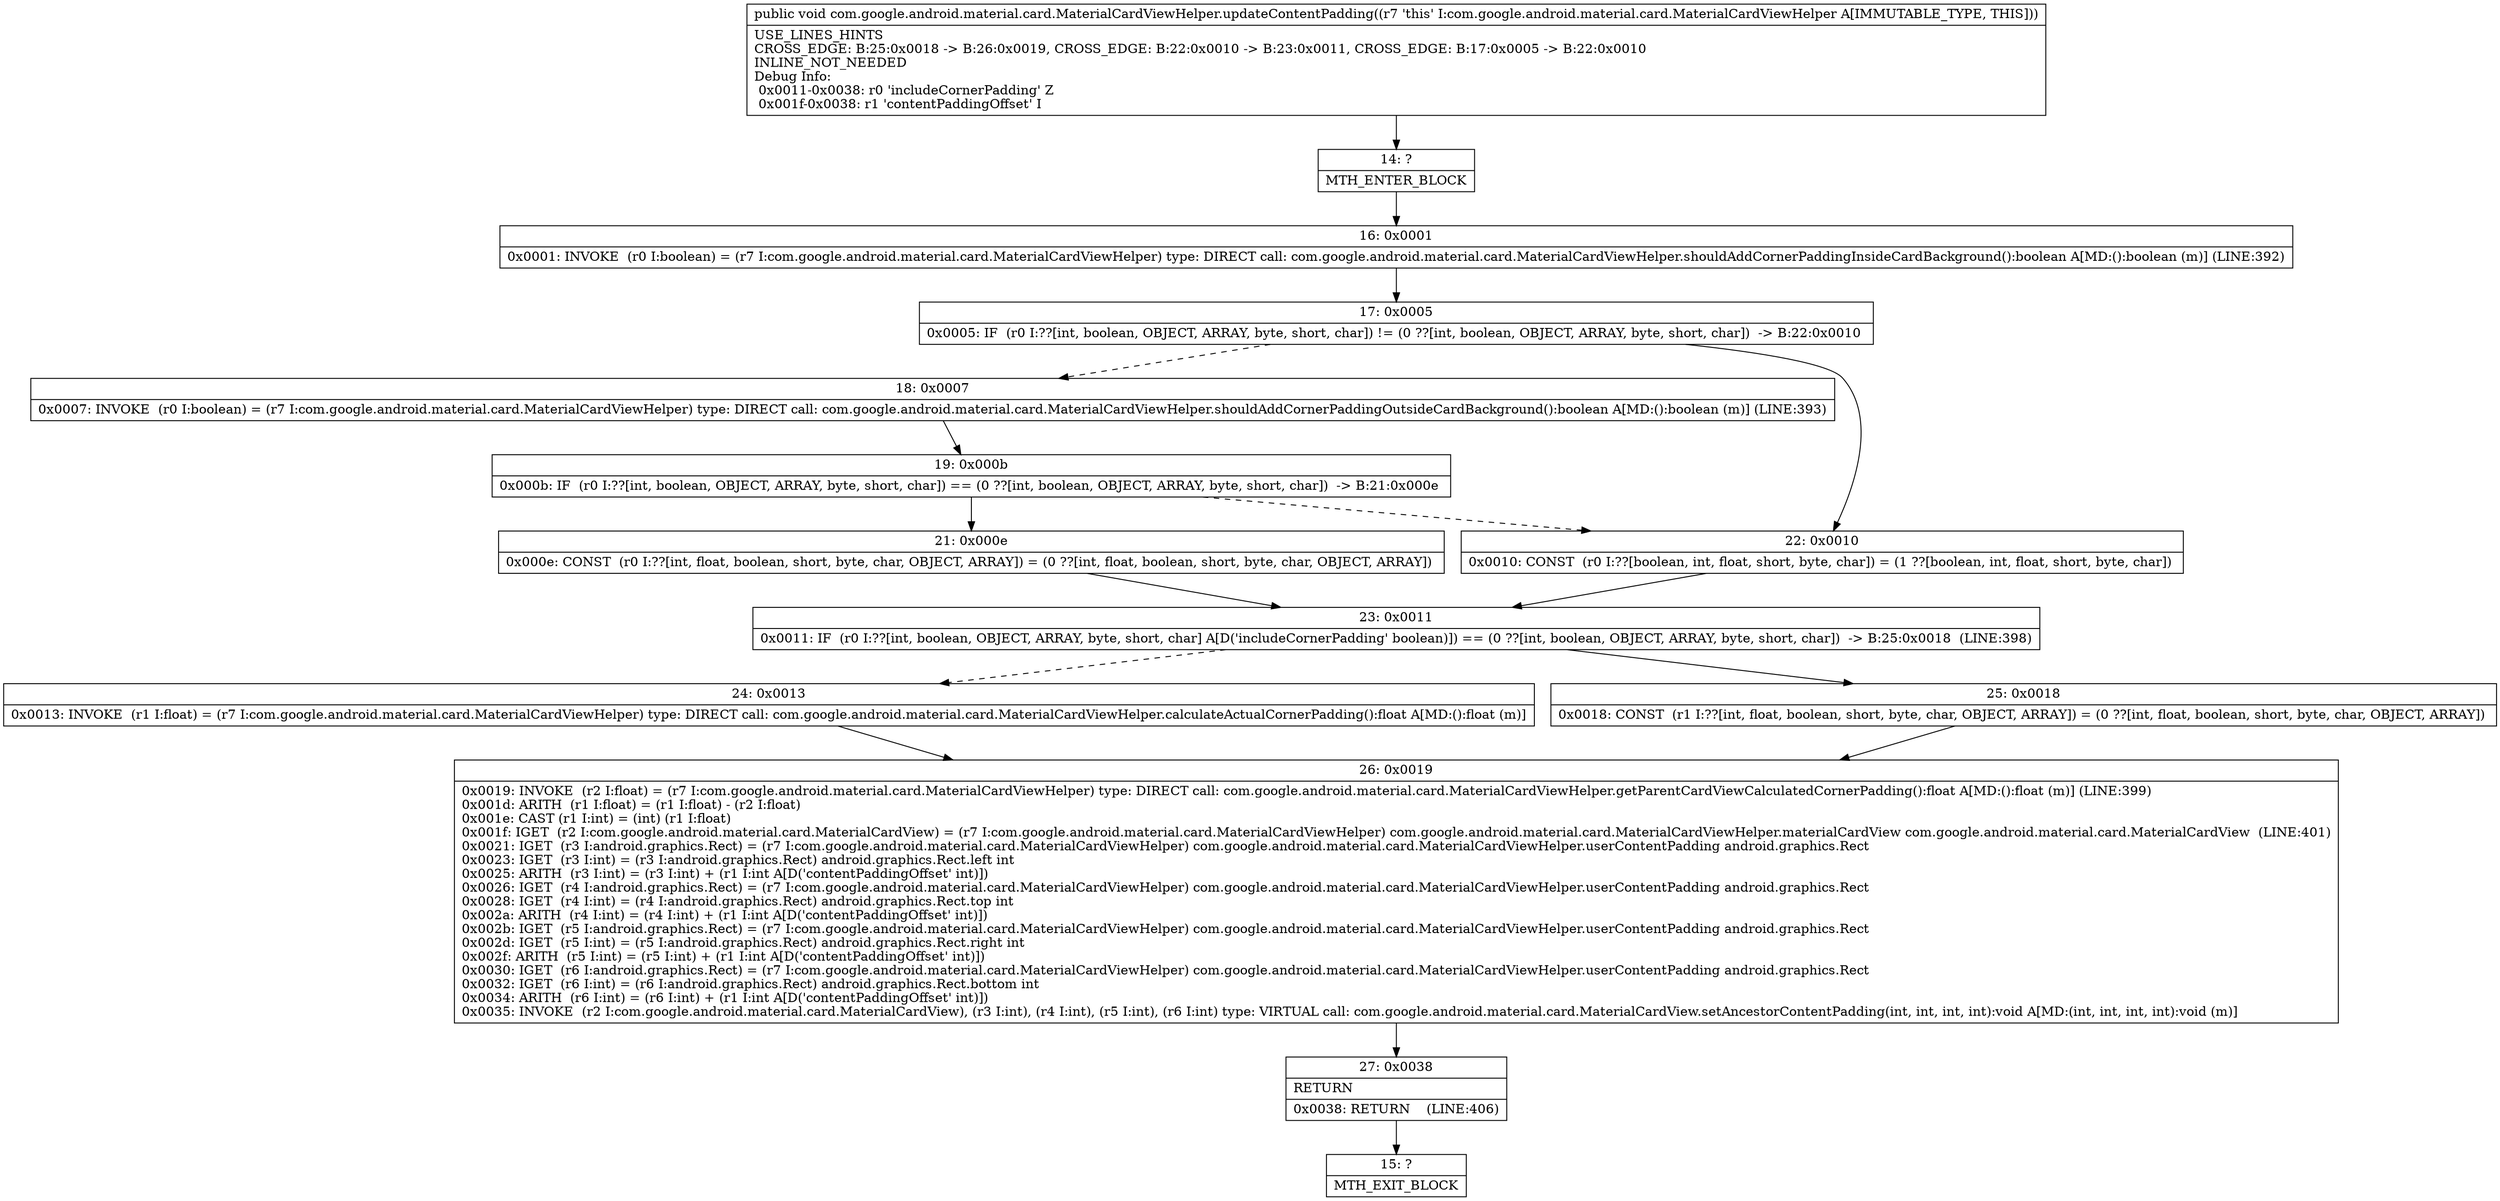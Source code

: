 digraph "CFG forcom.google.android.material.card.MaterialCardViewHelper.updateContentPadding()V" {
Node_14 [shape=record,label="{14\:\ ?|MTH_ENTER_BLOCK\l}"];
Node_16 [shape=record,label="{16\:\ 0x0001|0x0001: INVOKE  (r0 I:boolean) = (r7 I:com.google.android.material.card.MaterialCardViewHelper) type: DIRECT call: com.google.android.material.card.MaterialCardViewHelper.shouldAddCornerPaddingInsideCardBackground():boolean A[MD:():boolean (m)] (LINE:392)\l}"];
Node_17 [shape=record,label="{17\:\ 0x0005|0x0005: IF  (r0 I:??[int, boolean, OBJECT, ARRAY, byte, short, char]) != (0 ??[int, boolean, OBJECT, ARRAY, byte, short, char])  \-\> B:22:0x0010 \l}"];
Node_18 [shape=record,label="{18\:\ 0x0007|0x0007: INVOKE  (r0 I:boolean) = (r7 I:com.google.android.material.card.MaterialCardViewHelper) type: DIRECT call: com.google.android.material.card.MaterialCardViewHelper.shouldAddCornerPaddingOutsideCardBackground():boolean A[MD:():boolean (m)] (LINE:393)\l}"];
Node_19 [shape=record,label="{19\:\ 0x000b|0x000b: IF  (r0 I:??[int, boolean, OBJECT, ARRAY, byte, short, char]) == (0 ??[int, boolean, OBJECT, ARRAY, byte, short, char])  \-\> B:21:0x000e \l}"];
Node_21 [shape=record,label="{21\:\ 0x000e|0x000e: CONST  (r0 I:??[int, float, boolean, short, byte, char, OBJECT, ARRAY]) = (0 ??[int, float, boolean, short, byte, char, OBJECT, ARRAY]) \l}"];
Node_23 [shape=record,label="{23\:\ 0x0011|0x0011: IF  (r0 I:??[int, boolean, OBJECT, ARRAY, byte, short, char] A[D('includeCornerPadding' boolean)]) == (0 ??[int, boolean, OBJECT, ARRAY, byte, short, char])  \-\> B:25:0x0018  (LINE:398)\l}"];
Node_24 [shape=record,label="{24\:\ 0x0013|0x0013: INVOKE  (r1 I:float) = (r7 I:com.google.android.material.card.MaterialCardViewHelper) type: DIRECT call: com.google.android.material.card.MaterialCardViewHelper.calculateActualCornerPadding():float A[MD:():float (m)]\l}"];
Node_26 [shape=record,label="{26\:\ 0x0019|0x0019: INVOKE  (r2 I:float) = (r7 I:com.google.android.material.card.MaterialCardViewHelper) type: DIRECT call: com.google.android.material.card.MaterialCardViewHelper.getParentCardViewCalculatedCornerPadding():float A[MD:():float (m)] (LINE:399)\l0x001d: ARITH  (r1 I:float) = (r1 I:float) \- (r2 I:float) \l0x001e: CAST (r1 I:int) = (int) (r1 I:float) \l0x001f: IGET  (r2 I:com.google.android.material.card.MaterialCardView) = (r7 I:com.google.android.material.card.MaterialCardViewHelper) com.google.android.material.card.MaterialCardViewHelper.materialCardView com.google.android.material.card.MaterialCardView  (LINE:401)\l0x0021: IGET  (r3 I:android.graphics.Rect) = (r7 I:com.google.android.material.card.MaterialCardViewHelper) com.google.android.material.card.MaterialCardViewHelper.userContentPadding android.graphics.Rect \l0x0023: IGET  (r3 I:int) = (r3 I:android.graphics.Rect) android.graphics.Rect.left int \l0x0025: ARITH  (r3 I:int) = (r3 I:int) + (r1 I:int A[D('contentPaddingOffset' int)]) \l0x0026: IGET  (r4 I:android.graphics.Rect) = (r7 I:com.google.android.material.card.MaterialCardViewHelper) com.google.android.material.card.MaterialCardViewHelper.userContentPadding android.graphics.Rect \l0x0028: IGET  (r4 I:int) = (r4 I:android.graphics.Rect) android.graphics.Rect.top int \l0x002a: ARITH  (r4 I:int) = (r4 I:int) + (r1 I:int A[D('contentPaddingOffset' int)]) \l0x002b: IGET  (r5 I:android.graphics.Rect) = (r7 I:com.google.android.material.card.MaterialCardViewHelper) com.google.android.material.card.MaterialCardViewHelper.userContentPadding android.graphics.Rect \l0x002d: IGET  (r5 I:int) = (r5 I:android.graphics.Rect) android.graphics.Rect.right int \l0x002f: ARITH  (r5 I:int) = (r5 I:int) + (r1 I:int A[D('contentPaddingOffset' int)]) \l0x0030: IGET  (r6 I:android.graphics.Rect) = (r7 I:com.google.android.material.card.MaterialCardViewHelper) com.google.android.material.card.MaterialCardViewHelper.userContentPadding android.graphics.Rect \l0x0032: IGET  (r6 I:int) = (r6 I:android.graphics.Rect) android.graphics.Rect.bottom int \l0x0034: ARITH  (r6 I:int) = (r6 I:int) + (r1 I:int A[D('contentPaddingOffset' int)]) \l0x0035: INVOKE  (r2 I:com.google.android.material.card.MaterialCardView), (r3 I:int), (r4 I:int), (r5 I:int), (r6 I:int) type: VIRTUAL call: com.google.android.material.card.MaterialCardView.setAncestorContentPadding(int, int, int, int):void A[MD:(int, int, int, int):void (m)]\l}"];
Node_27 [shape=record,label="{27\:\ 0x0038|RETURN\l|0x0038: RETURN    (LINE:406)\l}"];
Node_15 [shape=record,label="{15\:\ ?|MTH_EXIT_BLOCK\l}"];
Node_25 [shape=record,label="{25\:\ 0x0018|0x0018: CONST  (r1 I:??[int, float, boolean, short, byte, char, OBJECT, ARRAY]) = (0 ??[int, float, boolean, short, byte, char, OBJECT, ARRAY]) \l}"];
Node_22 [shape=record,label="{22\:\ 0x0010|0x0010: CONST  (r0 I:??[boolean, int, float, short, byte, char]) = (1 ??[boolean, int, float, short, byte, char]) \l}"];
MethodNode[shape=record,label="{public void com.google.android.material.card.MaterialCardViewHelper.updateContentPadding((r7 'this' I:com.google.android.material.card.MaterialCardViewHelper A[IMMUTABLE_TYPE, THIS]))  | USE_LINES_HINTS\lCROSS_EDGE: B:25:0x0018 \-\> B:26:0x0019, CROSS_EDGE: B:22:0x0010 \-\> B:23:0x0011, CROSS_EDGE: B:17:0x0005 \-\> B:22:0x0010\lINLINE_NOT_NEEDED\lDebug Info:\l  0x0011\-0x0038: r0 'includeCornerPadding' Z\l  0x001f\-0x0038: r1 'contentPaddingOffset' I\l}"];
MethodNode -> Node_14;Node_14 -> Node_16;
Node_16 -> Node_17;
Node_17 -> Node_18[style=dashed];
Node_17 -> Node_22;
Node_18 -> Node_19;
Node_19 -> Node_21;
Node_19 -> Node_22[style=dashed];
Node_21 -> Node_23;
Node_23 -> Node_24[style=dashed];
Node_23 -> Node_25;
Node_24 -> Node_26;
Node_26 -> Node_27;
Node_27 -> Node_15;
Node_25 -> Node_26;
Node_22 -> Node_23;
}

